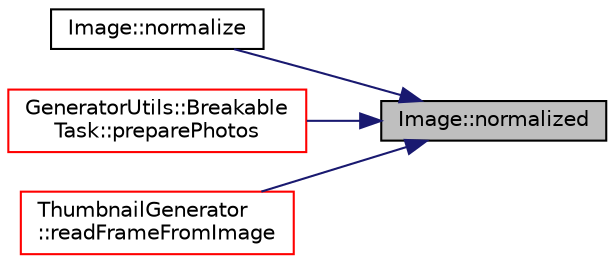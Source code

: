 digraph "Image::normalized"
{
 // LATEX_PDF_SIZE
  edge [fontname="Helvetica",fontsize="10",labelfontname="Helvetica",labelfontsize="10"];
  node [fontname="Helvetica",fontsize="10",shape=record];
  rankdir="RL";
  Node1 [label="Image::normalized",height=0.2,width=0.4,color="black", fillcolor="grey75", style="filled", fontcolor="black",tooltip=" "];
  Node1 -> Node2 [dir="back",color="midnightblue",fontsize="10",style="solid",fontname="Helvetica"];
  Node2 [label="Image::normalize",height=0.2,width=0.4,color="black", fillcolor="white", style="filled",URL="$namespace_image.html#ab62c6b452c8504fc9824b07ab09540b3",tooltip=" "];
  Node1 -> Node3 [dir="back",color="midnightblue",fontsize="10",style="solid",fontname="Helvetica"];
  Node3 [label="GeneratorUtils::Breakable\lTask::preparePhotos",height=0.2,width=0.4,color="red", fillcolor="white", style="filled",URL="$class_generator_utils_1_1_breakable_task.html#a32d1b87cb6dcd42a9d9a860d3fcae8f3",tooltip=" "];
  Node1 -> Node6 [dir="back",color="midnightblue",fontsize="10",style="solid",fontname="Helvetica"];
  Node6 [label="ThumbnailGenerator\l::readFrameFromImage",height=0.2,width=0.4,color="red", fillcolor="white", style="filled",URL="$class_thumbnail_generator.html#a3af9631b0f90b5eccc29e2df79a90e0f",tooltip=" "];
}
